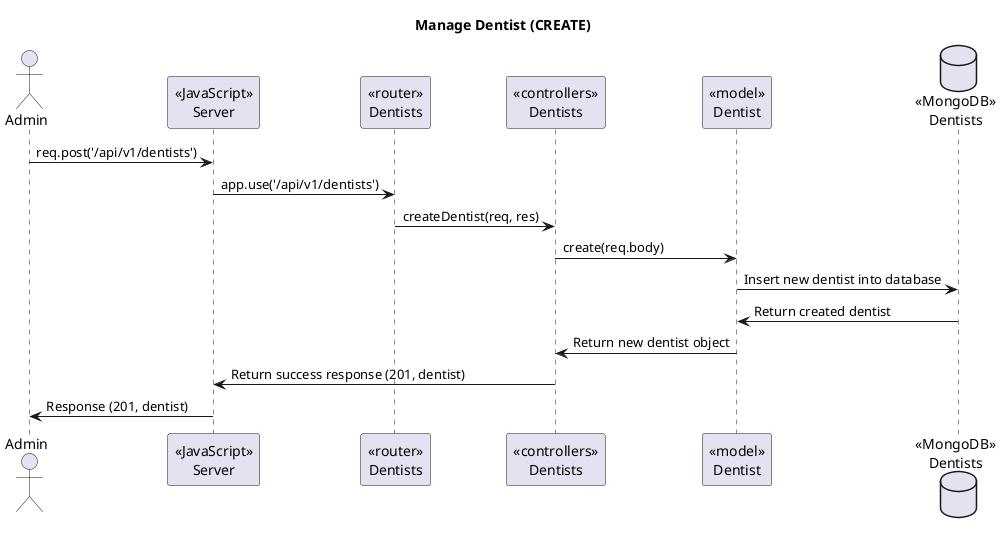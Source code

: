 @startuml Create Dentist
title Manage Dentist (CREATE)

actor Admin
participant "<<JavaScript>>\nServer" as Server
participant "<<router>>\nDentists" as RouterDentists
participant "<<controllers>>\nDentists" as ControllerDentists
participant "<<model>>\nDentist" as DentistModel
database "<<MongoDB>>\nDentists" as DB_Dentists

Admin -> Server : req.post('/api/v1/dentists')
Server -> RouterDentists : app.use('/api/v1/dentists')
RouterDentists -> ControllerDentists : createDentist(req, res)

ControllerDentists -> DentistModel : create(req.body)
DentistModel -> DB_Dentists : Insert new dentist into database
DB_Dentists -> DentistModel : Return created dentist
DentistModel -> ControllerDentists : Return new dentist object

ControllerDentists -> Server : Return success response (201, dentist)
Server -> Admin : Response (201, dentist)

@enduml
